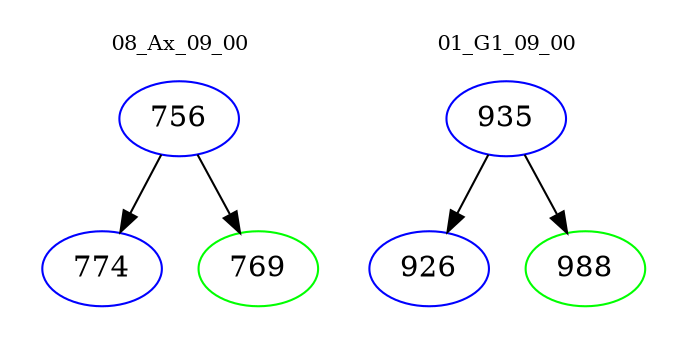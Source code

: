 digraph{
subgraph cluster_0 {
color = white
label = "08_Ax_09_00";
fontsize=10;
T0_756 [label="756", color="blue"]
T0_756 -> T0_774 [color="black"]
T0_774 [label="774", color="blue"]
T0_756 -> T0_769 [color="black"]
T0_769 [label="769", color="green"]
}
subgraph cluster_1 {
color = white
label = "01_G1_09_00";
fontsize=10;
T1_935 [label="935", color="blue"]
T1_935 -> T1_926 [color="black"]
T1_926 [label="926", color="blue"]
T1_935 -> T1_988 [color="black"]
T1_988 [label="988", color="green"]
}
}
